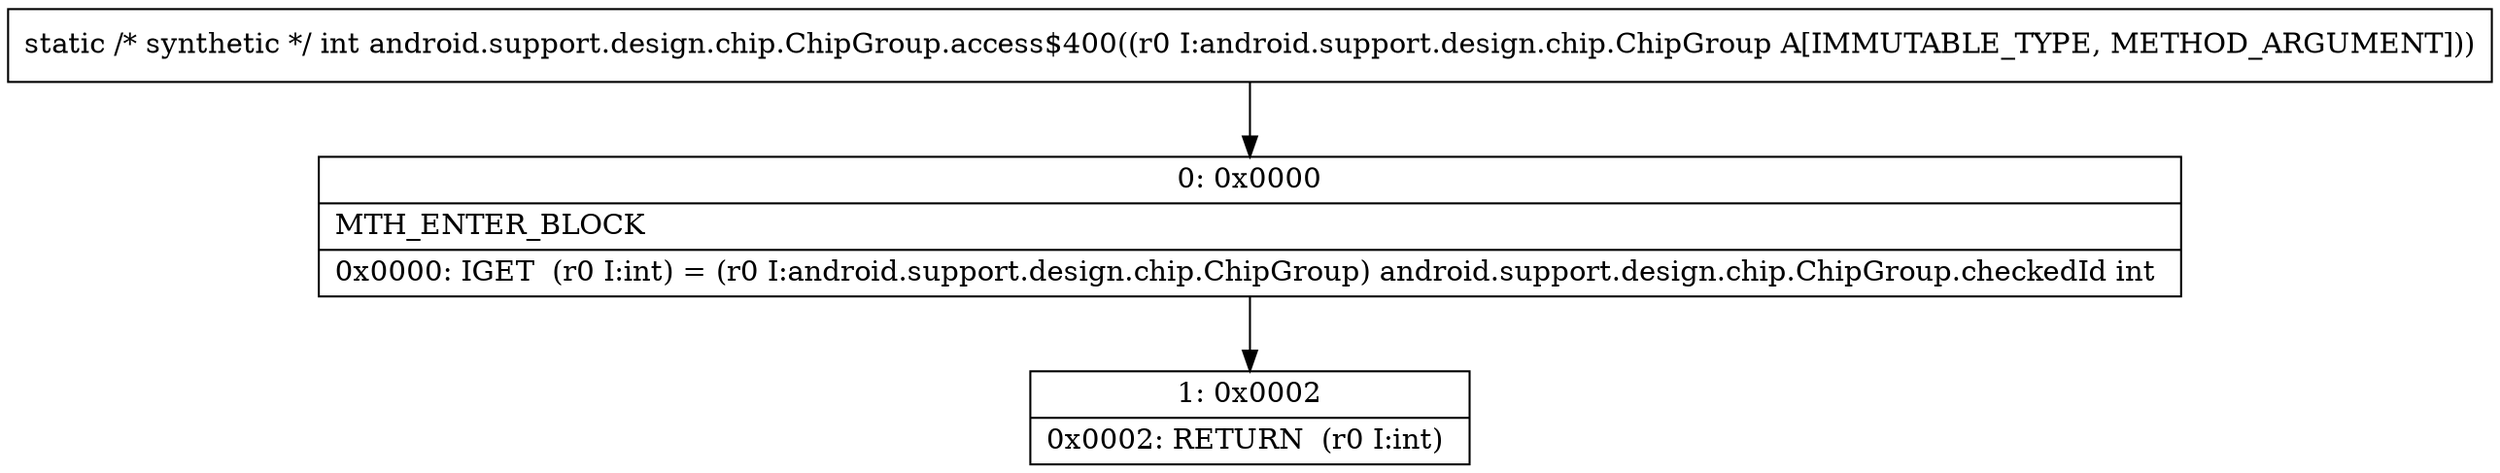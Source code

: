 digraph "CFG forandroid.support.design.chip.ChipGroup.access$400(Landroid\/support\/design\/chip\/ChipGroup;)I" {
Node_0 [shape=record,label="{0\:\ 0x0000|MTH_ENTER_BLOCK\l|0x0000: IGET  (r0 I:int) = (r0 I:android.support.design.chip.ChipGroup) android.support.design.chip.ChipGroup.checkedId int \l}"];
Node_1 [shape=record,label="{1\:\ 0x0002|0x0002: RETURN  (r0 I:int) \l}"];
MethodNode[shape=record,label="{static \/* synthetic *\/ int android.support.design.chip.ChipGroup.access$400((r0 I:android.support.design.chip.ChipGroup A[IMMUTABLE_TYPE, METHOD_ARGUMENT])) }"];
MethodNode -> Node_0;
Node_0 -> Node_1;
}

